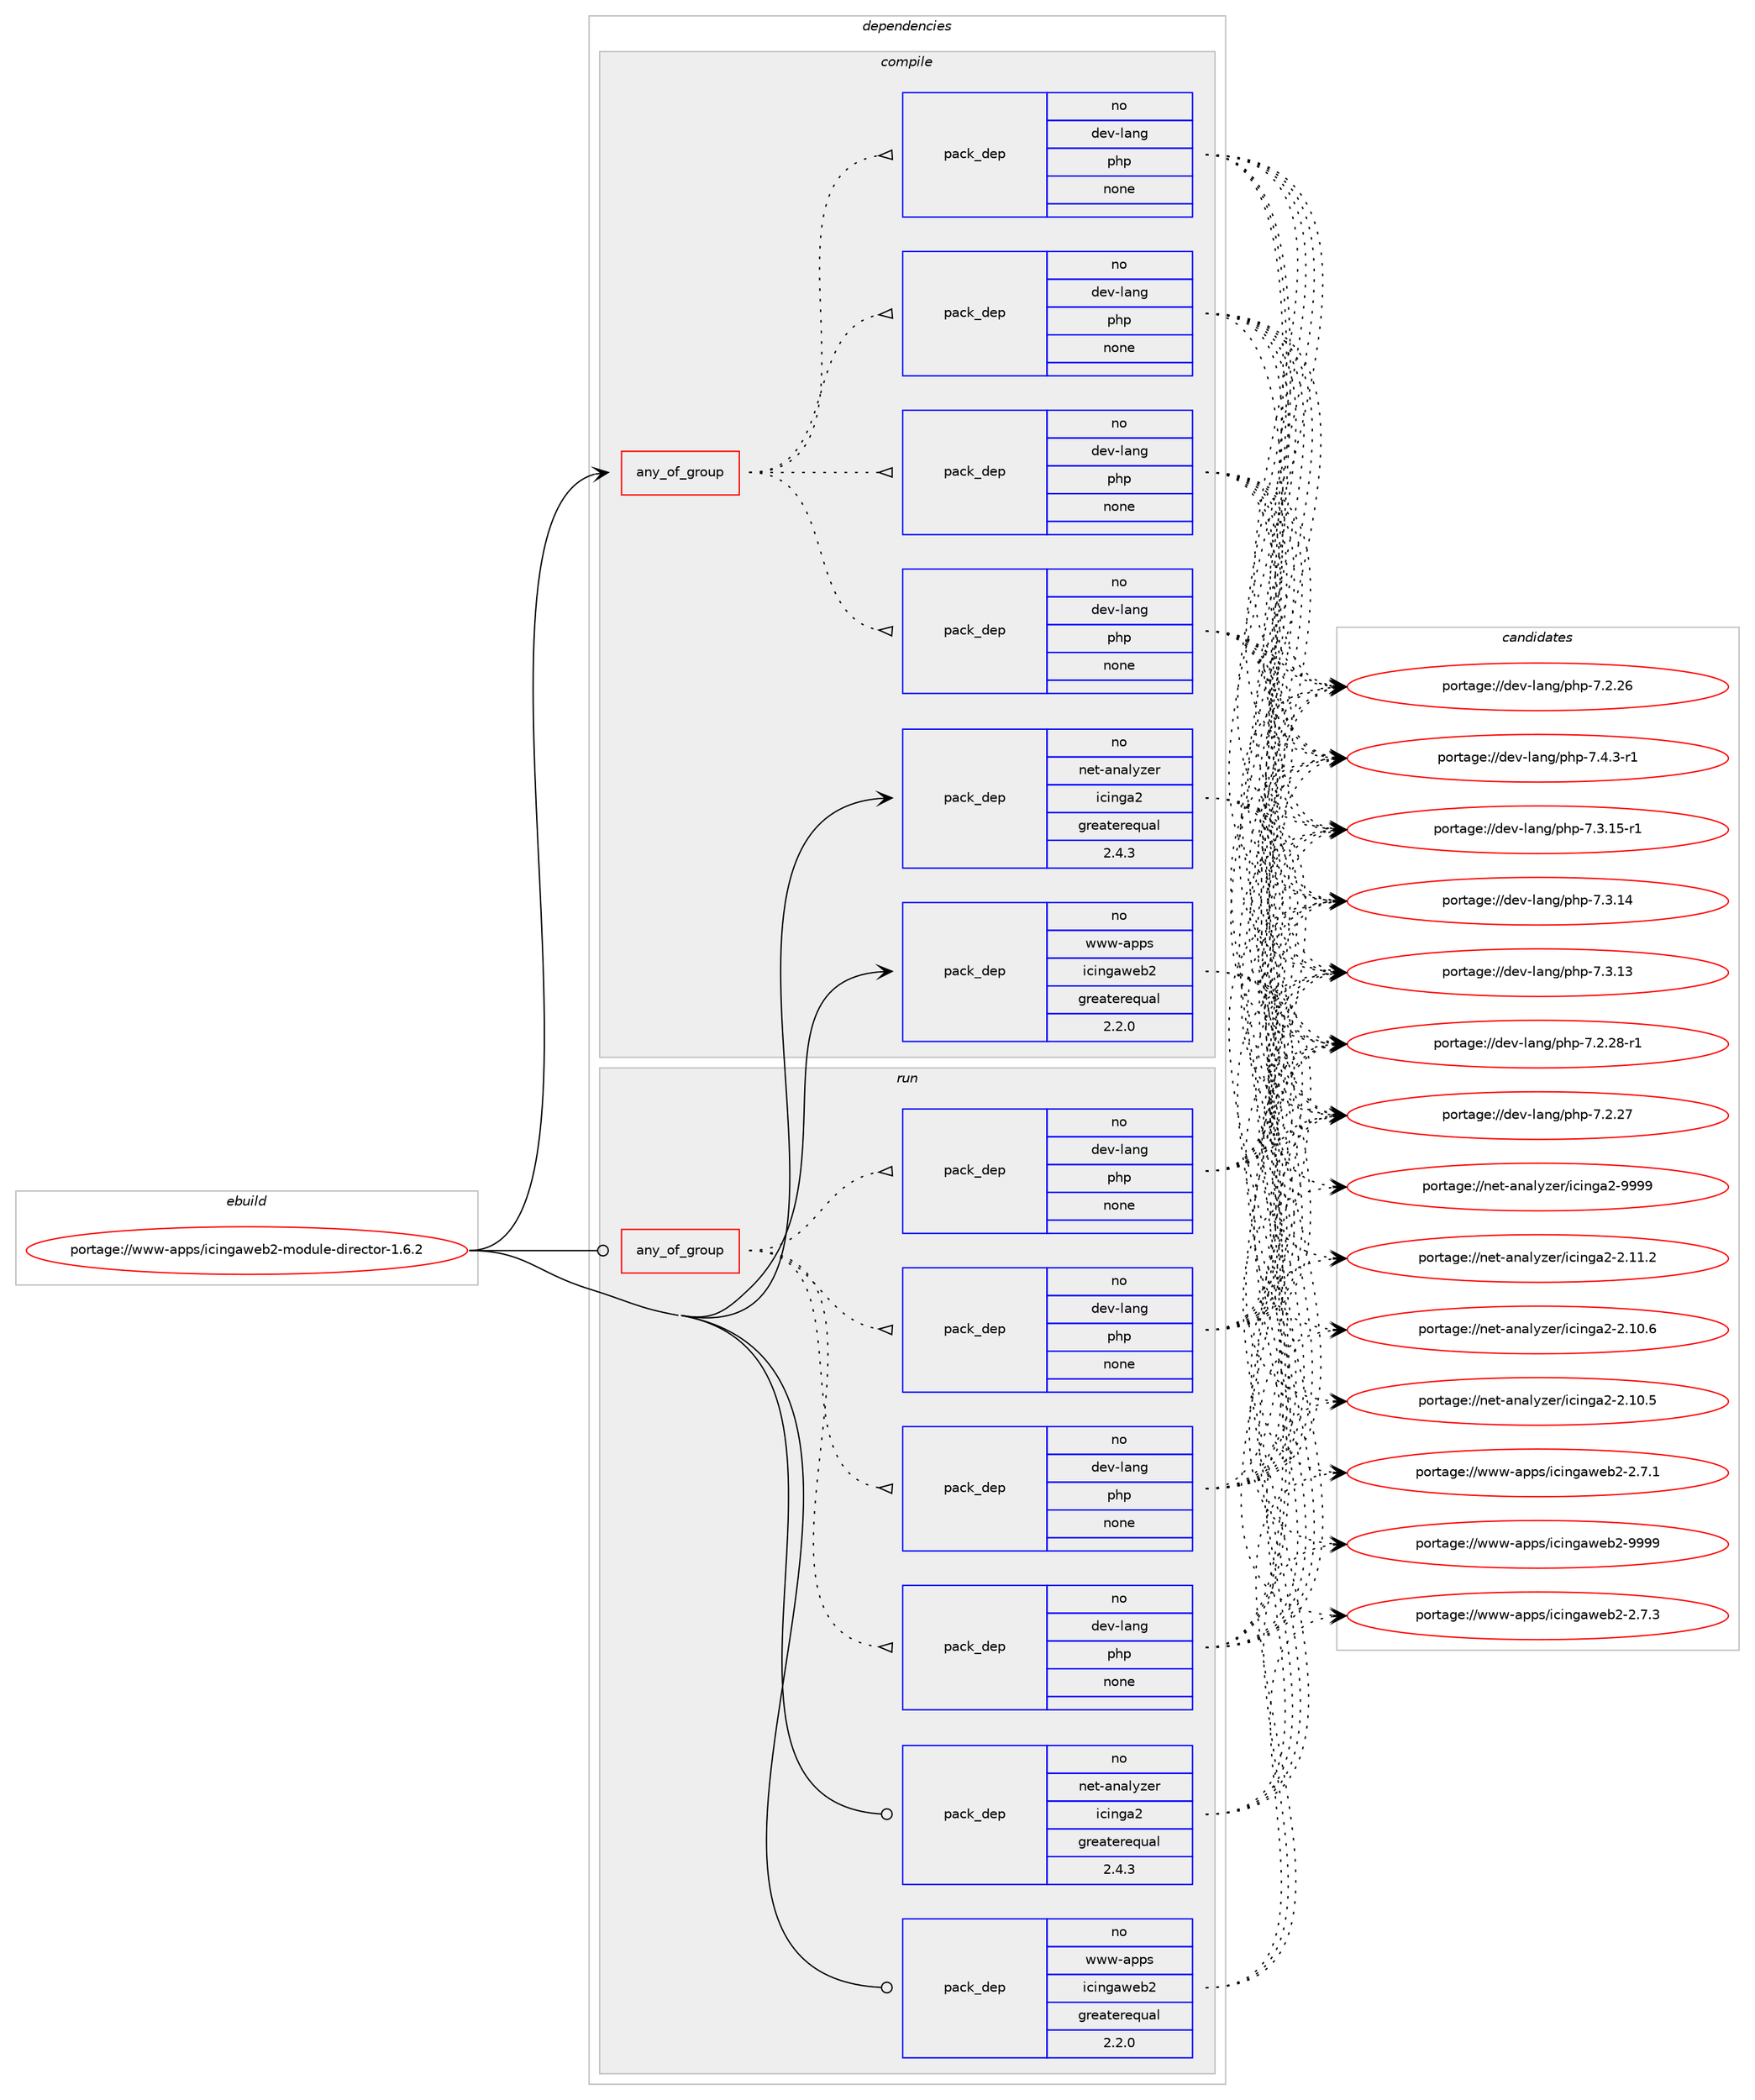 digraph prolog {

# *************
# Graph options
# *************

newrank=true;
concentrate=true;
compound=true;
graph [rankdir=LR,fontname=Helvetica,fontsize=10,ranksep=1.5];#, ranksep=2.5, nodesep=0.2];
edge  [arrowhead=vee];
node  [fontname=Helvetica,fontsize=10];

# **********
# The ebuild
# **********

subgraph cluster_leftcol {
color=gray;
rank=same;
label=<<i>ebuild</i>>;
id [label="portage://www-apps/icingaweb2-module-director-1.6.2", color=red, width=4, href="../www-apps/icingaweb2-module-director-1.6.2.svg"];
}

# ****************
# The dependencies
# ****************

subgraph cluster_midcol {
color=gray;
label=<<i>dependencies</i>>;
subgraph cluster_compile {
fillcolor="#eeeeee";
style=filled;
label=<<i>compile</i>>;
subgraph any399 {
dependency22338 [label=<<TABLE BORDER="0" CELLBORDER="1" CELLSPACING="0" CELLPADDING="4"><TR><TD CELLPADDING="10">any_of_group</TD></TR></TABLE>>, shape=none, color=red];subgraph pack18305 {
dependency22339 [label=<<TABLE BORDER="0" CELLBORDER="1" CELLSPACING="0" CELLPADDING="4" WIDTH="220"><TR><TD ROWSPAN="6" CELLPADDING="30">pack_dep</TD></TR><TR><TD WIDTH="110">no</TD></TR><TR><TD>dev-lang</TD></TR><TR><TD>php</TD></TR><TR><TD>none</TD></TR><TR><TD></TD></TR></TABLE>>, shape=none, color=blue];
}
dependency22338:e -> dependency22339:w [weight=20,style="dotted",arrowhead="oinv"];
subgraph pack18306 {
dependency22340 [label=<<TABLE BORDER="0" CELLBORDER="1" CELLSPACING="0" CELLPADDING="4" WIDTH="220"><TR><TD ROWSPAN="6" CELLPADDING="30">pack_dep</TD></TR><TR><TD WIDTH="110">no</TD></TR><TR><TD>dev-lang</TD></TR><TR><TD>php</TD></TR><TR><TD>none</TD></TR><TR><TD></TD></TR></TABLE>>, shape=none, color=blue];
}
dependency22338:e -> dependency22340:w [weight=20,style="dotted",arrowhead="oinv"];
subgraph pack18307 {
dependency22341 [label=<<TABLE BORDER="0" CELLBORDER="1" CELLSPACING="0" CELLPADDING="4" WIDTH="220"><TR><TD ROWSPAN="6" CELLPADDING="30">pack_dep</TD></TR><TR><TD WIDTH="110">no</TD></TR><TR><TD>dev-lang</TD></TR><TR><TD>php</TD></TR><TR><TD>none</TD></TR><TR><TD></TD></TR></TABLE>>, shape=none, color=blue];
}
dependency22338:e -> dependency22341:w [weight=20,style="dotted",arrowhead="oinv"];
subgraph pack18308 {
dependency22342 [label=<<TABLE BORDER="0" CELLBORDER="1" CELLSPACING="0" CELLPADDING="4" WIDTH="220"><TR><TD ROWSPAN="6" CELLPADDING="30">pack_dep</TD></TR><TR><TD WIDTH="110">no</TD></TR><TR><TD>dev-lang</TD></TR><TR><TD>php</TD></TR><TR><TD>none</TD></TR><TR><TD></TD></TR></TABLE>>, shape=none, color=blue];
}
dependency22338:e -> dependency22342:w [weight=20,style="dotted",arrowhead="oinv"];
}
id:e -> dependency22338:w [weight=20,style="solid",arrowhead="vee"];
subgraph pack18309 {
dependency22343 [label=<<TABLE BORDER="0" CELLBORDER="1" CELLSPACING="0" CELLPADDING="4" WIDTH="220"><TR><TD ROWSPAN="6" CELLPADDING="30">pack_dep</TD></TR><TR><TD WIDTH="110">no</TD></TR><TR><TD>net-analyzer</TD></TR><TR><TD>icinga2</TD></TR><TR><TD>greaterequal</TD></TR><TR><TD>2.4.3</TD></TR></TABLE>>, shape=none, color=blue];
}
id:e -> dependency22343:w [weight=20,style="solid",arrowhead="vee"];
subgraph pack18310 {
dependency22344 [label=<<TABLE BORDER="0" CELLBORDER="1" CELLSPACING="0" CELLPADDING="4" WIDTH="220"><TR><TD ROWSPAN="6" CELLPADDING="30">pack_dep</TD></TR><TR><TD WIDTH="110">no</TD></TR><TR><TD>www-apps</TD></TR><TR><TD>icingaweb2</TD></TR><TR><TD>greaterequal</TD></TR><TR><TD>2.2.0</TD></TR></TABLE>>, shape=none, color=blue];
}
id:e -> dependency22344:w [weight=20,style="solid",arrowhead="vee"];
}
subgraph cluster_compileandrun {
fillcolor="#eeeeee";
style=filled;
label=<<i>compile and run</i>>;
}
subgraph cluster_run {
fillcolor="#eeeeee";
style=filled;
label=<<i>run</i>>;
subgraph any400 {
dependency22345 [label=<<TABLE BORDER="0" CELLBORDER="1" CELLSPACING="0" CELLPADDING="4"><TR><TD CELLPADDING="10">any_of_group</TD></TR></TABLE>>, shape=none, color=red];subgraph pack18311 {
dependency22346 [label=<<TABLE BORDER="0" CELLBORDER="1" CELLSPACING="0" CELLPADDING="4" WIDTH="220"><TR><TD ROWSPAN="6" CELLPADDING="30">pack_dep</TD></TR><TR><TD WIDTH="110">no</TD></TR><TR><TD>dev-lang</TD></TR><TR><TD>php</TD></TR><TR><TD>none</TD></TR><TR><TD></TD></TR></TABLE>>, shape=none, color=blue];
}
dependency22345:e -> dependency22346:w [weight=20,style="dotted",arrowhead="oinv"];
subgraph pack18312 {
dependency22347 [label=<<TABLE BORDER="0" CELLBORDER="1" CELLSPACING="0" CELLPADDING="4" WIDTH="220"><TR><TD ROWSPAN="6" CELLPADDING="30">pack_dep</TD></TR><TR><TD WIDTH="110">no</TD></TR><TR><TD>dev-lang</TD></TR><TR><TD>php</TD></TR><TR><TD>none</TD></TR><TR><TD></TD></TR></TABLE>>, shape=none, color=blue];
}
dependency22345:e -> dependency22347:w [weight=20,style="dotted",arrowhead="oinv"];
subgraph pack18313 {
dependency22348 [label=<<TABLE BORDER="0" CELLBORDER="1" CELLSPACING="0" CELLPADDING="4" WIDTH="220"><TR><TD ROWSPAN="6" CELLPADDING="30">pack_dep</TD></TR><TR><TD WIDTH="110">no</TD></TR><TR><TD>dev-lang</TD></TR><TR><TD>php</TD></TR><TR><TD>none</TD></TR><TR><TD></TD></TR></TABLE>>, shape=none, color=blue];
}
dependency22345:e -> dependency22348:w [weight=20,style="dotted",arrowhead="oinv"];
subgraph pack18314 {
dependency22349 [label=<<TABLE BORDER="0" CELLBORDER="1" CELLSPACING="0" CELLPADDING="4" WIDTH="220"><TR><TD ROWSPAN="6" CELLPADDING="30">pack_dep</TD></TR><TR><TD WIDTH="110">no</TD></TR><TR><TD>dev-lang</TD></TR><TR><TD>php</TD></TR><TR><TD>none</TD></TR><TR><TD></TD></TR></TABLE>>, shape=none, color=blue];
}
dependency22345:e -> dependency22349:w [weight=20,style="dotted",arrowhead="oinv"];
}
id:e -> dependency22345:w [weight=20,style="solid",arrowhead="odot"];
subgraph pack18315 {
dependency22350 [label=<<TABLE BORDER="0" CELLBORDER="1" CELLSPACING="0" CELLPADDING="4" WIDTH="220"><TR><TD ROWSPAN="6" CELLPADDING="30">pack_dep</TD></TR><TR><TD WIDTH="110">no</TD></TR><TR><TD>net-analyzer</TD></TR><TR><TD>icinga2</TD></TR><TR><TD>greaterequal</TD></TR><TR><TD>2.4.3</TD></TR></TABLE>>, shape=none, color=blue];
}
id:e -> dependency22350:w [weight=20,style="solid",arrowhead="odot"];
subgraph pack18316 {
dependency22351 [label=<<TABLE BORDER="0" CELLBORDER="1" CELLSPACING="0" CELLPADDING="4" WIDTH="220"><TR><TD ROWSPAN="6" CELLPADDING="30">pack_dep</TD></TR><TR><TD WIDTH="110">no</TD></TR><TR><TD>www-apps</TD></TR><TR><TD>icingaweb2</TD></TR><TR><TD>greaterequal</TD></TR><TR><TD>2.2.0</TD></TR></TABLE>>, shape=none, color=blue];
}
id:e -> dependency22351:w [weight=20,style="solid",arrowhead="odot"];
}
}

# **************
# The candidates
# **************

subgraph cluster_choices {
rank=same;
color=gray;
label=<<i>candidates</i>>;

subgraph choice18305 {
color=black;
nodesep=1;
choice1001011184510897110103471121041124555465246514511449 [label="portage://dev-lang/php-7.4.3-r1", color=red, width=4,href="../dev-lang/php-7.4.3-r1.svg"];
choice100101118451089711010347112104112455546514649534511449 [label="portage://dev-lang/php-7.3.15-r1", color=red, width=4,href="../dev-lang/php-7.3.15-r1.svg"];
choice10010111845108971101034711210411245554651464952 [label="portage://dev-lang/php-7.3.14", color=red, width=4,href="../dev-lang/php-7.3.14.svg"];
choice10010111845108971101034711210411245554651464951 [label="portage://dev-lang/php-7.3.13", color=red, width=4,href="../dev-lang/php-7.3.13.svg"];
choice100101118451089711010347112104112455546504650564511449 [label="portage://dev-lang/php-7.2.28-r1", color=red, width=4,href="../dev-lang/php-7.2.28-r1.svg"];
choice10010111845108971101034711210411245554650465055 [label="portage://dev-lang/php-7.2.27", color=red, width=4,href="../dev-lang/php-7.2.27.svg"];
choice10010111845108971101034711210411245554650465054 [label="portage://dev-lang/php-7.2.26", color=red, width=4,href="../dev-lang/php-7.2.26.svg"];
dependency22339:e -> choice1001011184510897110103471121041124555465246514511449:w [style=dotted,weight="100"];
dependency22339:e -> choice100101118451089711010347112104112455546514649534511449:w [style=dotted,weight="100"];
dependency22339:e -> choice10010111845108971101034711210411245554651464952:w [style=dotted,weight="100"];
dependency22339:e -> choice10010111845108971101034711210411245554651464951:w [style=dotted,weight="100"];
dependency22339:e -> choice100101118451089711010347112104112455546504650564511449:w [style=dotted,weight="100"];
dependency22339:e -> choice10010111845108971101034711210411245554650465055:w [style=dotted,weight="100"];
dependency22339:e -> choice10010111845108971101034711210411245554650465054:w [style=dotted,weight="100"];
}
subgraph choice18306 {
color=black;
nodesep=1;
choice1001011184510897110103471121041124555465246514511449 [label="portage://dev-lang/php-7.4.3-r1", color=red, width=4,href="../dev-lang/php-7.4.3-r1.svg"];
choice100101118451089711010347112104112455546514649534511449 [label="portage://dev-lang/php-7.3.15-r1", color=red, width=4,href="../dev-lang/php-7.3.15-r1.svg"];
choice10010111845108971101034711210411245554651464952 [label="portage://dev-lang/php-7.3.14", color=red, width=4,href="../dev-lang/php-7.3.14.svg"];
choice10010111845108971101034711210411245554651464951 [label="portage://dev-lang/php-7.3.13", color=red, width=4,href="../dev-lang/php-7.3.13.svg"];
choice100101118451089711010347112104112455546504650564511449 [label="portage://dev-lang/php-7.2.28-r1", color=red, width=4,href="../dev-lang/php-7.2.28-r1.svg"];
choice10010111845108971101034711210411245554650465055 [label="portage://dev-lang/php-7.2.27", color=red, width=4,href="../dev-lang/php-7.2.27.svg"];
choice10010111845108971101034711210411245554650465054 [label="portage://dev-lang/php-7.2.26", color=red, width=4,href="../dev-lang/php-7.2.26.svg"];
dependency22340:e -> choice1001011184510897110103471121041124555465246514511449:w [style=dotted,weight="100"];
dependency22340:e -> choice100101118451089711010347112104112455546514649534511449:w [style=dotted,weight="100"];
dependency22340:e -> choice10010111845108971101034711210411245554651464952:w [style=dotted,weight="100"];
dependency22340:e -> choice10010111845108971101034711210411245554651464951:w [style=dotted,weight="100"];
dependency22340:e -> choice100101118451089711010347112104112455546504650564511449:w [style=dotted,weight="100"];
dependency22340:e -> choice10010111845108971101034711210411245554650465055:w [style=dotted,weight="100"];
dependency22340:e -> choice10010111845108971101034711210411245554650465054:w [style=dotted,weight="100"];
}
subgraph choice18307 {
color=black;
nodesep=1;
choice1001011184510897110103471121041124555465246514511449 [label="portage://dev-lang/php-7.4.3-r1", color=red, width=4,href="../dev-lang/php-7.4.3-r1.svg"];
choice100101118451089711010347112104112455546514649534511449 [label="portage://dev-lang/php-7.3.15-r1", color=red, width=4,href="../dev-lang/php-7.3.15-r1.svg"];
choice10010111845108971101034711210411245554651464952 [label="portage://dev-lang/php-7.3.14", color=red, width=4,href="../dev-lang/php-7.3.14.svg"];
choice10010111845108971101034711210411245554651464951 [label="portage://dev-lang/php-7.3.13", color=red, width=4,href="../dev-lang/php-7.3.13.svg"];
choice100101118451089711010347112104112455546504650564511449 [label="portage://dev-lang/php-7.2.28-r1", color=red, width=4,href="../dev-lang/php-7.2.28-r1.svg"];
choice10010111845108971101034711210411245554650465055 [label="portage://dev-lang/php-7.2.27", color=red, width=4,href="../dev-lang/php-7.2.27.svg"];
choice10010111845108971101034711210411245554650465054 [label="portage://dev-lang/php-7.2.26", color=red, width=4,href="../dev-lang/php-7.2.26.svg"];
dependency22341:e -> choice1001011184510897110103471121041124555465246514511449:w [style=dotted,weight="100"];
dependency22341:e -> choice100101118451089711010347112104112455546514649534511449:w [style=dotted,weight="100"];
dependency22341:e -> choice10010111845108971101034711210411245554651464952:w [style=dotted,weight="100"];
dependency22341:e -> choice10010111845108971101034711210411245554651464951:w [style=dotted,weight="100"];
dependency22341:e -> choice100101118451089711010347112104112455546504650564511449:w [style=dotted,weight="100"];
dependency22341:e -> choice10010111845108971101034711210411245554650465055:w [style=dotted,weight="100"];
dependency22341:e -> choice10010111845108971101034711210411245554650465054:w [style=dotted,weight="100"];
}
subgraph choice18308 {
color=black;
nodesep=1;
choice1001011184510897110103471121041124555465246514511449 [label="portage://dev-lang/php-7.4.3-r1", color=red, width=4,href="../dev-lang/php-7.4.3-r1.svg"];
choice100101118451089711010347112104112455546514649534511449 [label="portage://dev-lang/php-7.3.15-r1", color=red, width=4,href="../dev-lang/php-7.3.15-r1.svg"];
choice10010111845108971101034711210411245554651464952 [label="portage://dev-lang/php-7.3.14", color=red, width=4,href="../dev-lang/php-7.3.14.svg"];
choice10010111845108971101034711210411245554651464951 [label="portage://dev-lang/php-7.3.13", color=red, width=4,href="../dev-lang/php-7.3.13.svg"];
choice100101118451089711010347112104112455546504650564511449 [label="portage://dev-lang/php-7.2.28-r1", color=red, width=4,href="../dev-lang/php-7.2.28-r1.svg"];
choice10010111845108971101034711210411245554650465055 [label="portage://dev-lang/php-7.2.27", color=red, width=4,href="../dev-lang/php-7.2.27.svg"];
choice10010111845108971101034711210411245554650465054 [label="portage://dev-lang/php-7.2.26", color=red, width=4,href="../dev-lang/php-7.2.26.svg"];
dependency22342:e -> choice1001011184510897110103471121041124555465246514511449:w [style=dotted,weight="100"];
dependency22342:e -> choice100101118451089711010347112104112455546514649534511449:w [style=dotted,weight="100"];
dependency22342:e -> choice10010111845108971101034711210411245554651464952:w [style=dotted,weight="100"];
dependency22342:e -> choice10010111845108971101034711210411245554651464951:w [style=dotted,weight="100"];
dependency22342:e -> choice100101118451089711010347112104112455546504650564511449:w [style=dotted,weight="100"];
dependency22342:e -> choice10010111845108971101034711210411245554650465055:w [style=dotted,weight="100"];
dependency22342:e -> choice10010111845108971101034711210411245554650465054:w [style=dotted,weight="100"];
}
subgraph choice18309 {
color=black;
nodesep=1;
choice110101116459711097108121122101114471059910511010397504557575757 [label="portage://net-analyzer/icinga2-9999", color=red, width=4,href="../net-analyzer/icinga2-9999.svg"];
choice1101011164597110971081211221011144710599105110103975045504649494650 [label="portage://net-analyzer/icinga2-2.11.2", color=red, width=4,href="../net-analyzer/icinga2-2.11.2.svg"];
choice1101011164597110971081211221011144710599105110103975045504649484654 [label="portage://net-analyzer/icinga2-2.10.6", color=red, width=4,href="../net-analyzer/icinga2-2.10.6.svg"];
choice1101011164597110971081211221011144710599105110103975045504649484653 [label="portage://net-analyzer/icinga2-2.10.5", color=red, width=4,href="../net-analyzer/icinga2-2.10.5.svg"];
dependency22343:e -> choice110101116459711097108121122101114471059910511010397504557575757:w [style=dotted,weight="100"];
dependency22343:e -> choice1101011164597110971081211221011144710599105110103975045504649494650:w [style=dotted,weight="100"];
dependency22343:e -> choice1101011164597110971081211221011144710599105110103975045504649484654:w [style=dotted,weight="100"];
dependency22343:e -> choice1101011164597110971081211221011144710599105110103975045504649484653:w [style=dotted,weight="100"];
}
subgraph choice18310 {
color=black;
nodesep=1;
choice119119119459711211211547105991051101039711910198504557575757 [label="portage://www-apps/icingaweb2-9999", color=red, width=4,href="../www-apps/icingaweb2-9999.svg"];
choice11911911945971121121154710599105110103971191019850455046554651 [label="portage://www-apps/icingaweb2-2.7.3", color=red, width=4,href="../www-apps/icingaweb2-2.7.3.svg"];
choice11911911945971121121154710599105110103971191019850455046554649 [label="portage://www-apps/icingaweb2-2.7.1", color=red, width=4,href="../www-apps/icingaweb2-2.7.1.svg"];
dependency22344:e -> choice119119119459711211211547105991051101039711910198504557575757:w [style=dotted,weight="100"];
dependency22344:e -> choice11911911945971121121154710599105110103971191019850455046554651:w [style=dotted,weight="100"];
dependency22344:e -> choice11911911945971121121154710599105110103971191019850455046554649:w [style=dotted,weight="100"];
}
subgraph choice18311 {
color=black;
nodesep=1;
choice1001011184510897110103471121041124555465246514511449 [label="portage://dev-lang/php-7.4.3-r1", color=red, width=4,href="../dev-lang/php-7.4.3-r1.svg"];
choice100101118451089711010347112104112455546514649534511449 [label="portage://dev-lang/php-7.3.15-r1", color=red, width=4,href="../dev-lang/php-7.3.15-r1.svg"];
choice10010111845108971101034711210411245554651464952 [label="portage://dev-lang/php-7.3.14", color=red, width=4,href="../dev-lang/php-7.3.14.svg"];
choice10010111845108971101034711210411245554651464951 [label="portage://dev-lang/php-7.3.13", color=red, width=4,href="../dev-lang/php-7.3.13.svg"];
choice100101118451089711010347112104112455546504650564511449 [label="portage://dev-lang/php-7.2.28-r1", color=red, width=4,href="../dev-lang/php-7.2.28-r1.svg"];
choice10010111845108971101034711210411245554650465055 [label="portage://dev-lang/php-7.2.27", color=red, width=4,href="../dev-lang/php-7.2.27.svg"];
choice10010111845108971101034711210411245554650465054 [label="portage://dev-lang/php-7.2.26", color=red, width=4,href="../dev-lang/php-7.2.26.svg"];
dependency22346:e -> choice1001011184510897110103471121041124555465246514511449:w [style=dotted,weight="100"];
dependency22346:e -> choice100101118451089711010347112104112455546514649534511449:w [style=dotted,weight="100"];
dependency22346:e -> choice10010111845108971101034711210411245554651464952:w [style=dotted,weight="100"];
dependency22346:e -> choice10010111845108971101034711210411245554651464951:w [style=dotted,weight="100"];
dependency22346:e -> choice100101118451089711010347112104112455546504650564511449:w [style=dotted,weight="100"];
dependency22346:e -> choice10010111845108971101034711210411245554650465055:w [style=dotted,weight="100"];
dependency22346:e -> choice10010111845108971101034711210411245554650465054:w [style=dotted,weight="100"];
}
subgraph choice18312 {
color=black;
nodesep=1;
choice1001011184510897110103471121041124555465246514511449 [label="portage://dev-lang/php-7.4.3-r1", color=red, width=4,href="../dev-lang/php-7.4.3-r1.svg"];
choice100101118451089711010347112104112455546514649534511449 [label="portage://dev-lang/php-7.3.15-r1", color=red, width=4,href="../dev-lang/php-7.3.15-r1.svg"];
choice10010111845108971101034711210411245554651464952 [label="portage://dev-lang/php-7.3.14", color=red, width=4,href="../dev-lang/php-7.3.14.svg"];
choice10010111845108971101034711210411245554651464951 [label="portage://dev-lang/php-7.3.13", color=red, width=4,href="../dev-lang/php-7.3.13.svg"];
choice100101118451089711010347112104112455546504650564511449 [label="portage://dev-lang/php-7.2.28-r1", color=red, width=4,href="../dev-lang/php-7.2.28-r1.svg"];
choice10010111845108971101034711210411245554650465055 [label="portage://dev-lang/php-7.2.27", color=red, width=4,href="../dev-lang/php-7.2.27.svg"];
choice10010111845108971101034711210411245554650465054 [label="portage://dev-lang/php-7.2.26", color=red, width=4,href="../dev-lang/php-7.2.26.svg"];
dependency22347:e -> choice1001011184510897110103471121041124555465246514511449:w [style=dotted,weight="100"];
dependency22347:e -> choice100101118451089711010347112104112455546514649534511449:w [style=dotted,weight="100"];
dependency22347:e -> choice10010111845108971101034711210411245554651464952:w [style=dotted,weight="100"];
dependency22347:e -> choice10010111845108971101034711210411245554651464951:w [style=dotted,weight="100"];
dependency22347:e -> choice100101118451089711010347112104112455546504650564511449:w [style=dotted,weight="100"];
dependency22347:e -> choice10010111845108971101034711210411245554650465055:w [style=dotted,weight="100"];
dependency22347:e -> choice10010111845108971101034711210411245554650465054:w [style=dotted,weight="100"];
}
subgraph choice18313 {
color=black;
nodesep=1;
choice1001011184510897110103471121041124555465246514511449 [label="portage://dev-lang/php-7.4.3-r1", color=red, width=4,href="../dev-lang/php-7.4.3-r1.svg"];
choice100101118451089711010347112104112455546514649534511449 [label="portage://dev-lang/php-7.3.15-r1", color=red, width=4,href="../dev-lang/php-7.3.15-r1.svg"];
choice10010111845108971101034711210411245554651464952 [label="portage://dev-lang/php-7.3.14", color=red, width=4,href="../dev-lang/php-7.3.14.svg"];
choice10010111845108971101034711210411245554651464951 [label="portage://dev-lang/php-7.3.13", color=red, width=4,href="../dev-lang/php-7.3.13.svg"];
choice100101118451089711010347112104112455546504650564511449 [label="portage://dev-lang/php-7.2.28-r1", color=red, width=4,href="../dev-lang/php-7.2.28-r1.svg"];
choice10010111845108971101034711210411245554650465055 [label="portage://dev-lang/php-7.2.27", color=red, width=4,href="../dev-lang/php-7.2.27.svg"];
choice10010111845108971101034711210411245554650465054 [label="portage://dev-lang/php-7.2.26", color=red, width=4,href="../dev-lang/php-7.2.26.svg"];
dependency22348:e -> choice1001011184510897110103471121041124555465246514511449:w [style=dotted,weight="100"];
dependency22348:e -> choice100101118451089711010347112104112455546514649534511449:w [style=dotted,weight="100"];
dependency22348:e -> choice10010111845108971101034711210411245554651464952:w [style=dotted,weight="100"];
dependency22348:e -> choice10010111845108971101034711210411245554651464951:w [style=dotted,weight="100"];
dependency22348:e -> choice100101118451089711010347112104112455546504650564511449:w [style=dotted,weight="100"];
dependency22348:e -> choice10010111845108971101034711210411245554650465055:w [style=dotted,weight="100"];
dependency22348:e -> choice10010111845108971101034711210411245554650465054:w [style=dotted,weight="100"];
}
subgraph choice18314 {
color=black;
nodesep=1;
choice1001011184510897110103471121041124555465246514511449 [label="portage://dev-lang/php-7.4.3-r1", color=red, width=4,href="../dev-lang/php-7.4.3-r1.svg"];
choice100101118451089711010347112104112455546514649534511449 [label="portage://dev-lang/php-7.3.15-r1", color=red, width=4,href="../dev-lang/php-7.3.15-r1.svg"];
choice10010111845108971101034711210411245554651464952 [label="portage://dev-lang/php-7.3.14", color=red, width=4,href="../dev-lang/php-7.3.14.svg"];
choice10010111845108971101034711210411245554651464951 [label="portage://dev-lang/php-7.3.13", color=red, width=4,href="../dev-lang/php-7.3.13.svg"];
choice100101118451089711010347112104112455546504650564511449 [label="portage://dev-lang/php-7.2.28-r1", color=red, width=4,href="../dev-lang/php-7.2.28-r1.svg"];
choice10010111845108971101034711210411245554650465055 [label="portage://dev-lang/php-7.2.27", color=red, width=4,href="../dev-lang/php-7.2.27.svg"];
choice10010111845108971101034711210411245554650465054 [label="portage://dev-lang/php-7.2.26", color=red, width=4,href="../dev-lang/php-7.2.26.svg"];
dependency22349:e -> choice1001011184510897110103471121041124555465246514511449:w [style=dotted,weight="100"];
dependency22349:e -> choice100101118451089711010347112104112455546514649534511449:w [style=dotted,weight="100"];
dependency22349:e -> choice10010111845108971101034711210411245554651464952:w [style=dotted,weight="100"];
dependency22349:e -> choice10010111845108971101034711210411245554651464951:w [style=dotted,weight="100"];
dependency22349:e -> choice100101118451089711010347112104112455546504650564511449:w [style=dotted,weight="100"];
dependency22349:e -> choice10010111845108971101034711210411245554650465055:w [style=dotted,weight="100"];
dependency22349:e -> choice10010111845108971101034711210411245554650465054:w [style=dotted,weight="100"];
}
subgraph choice18315 {
color=black;
nodesep=1;
choice110101116459711097108121122101114471059910511010397504557575757 [label="portage://net-analyzer/icinga2-9999", color=red, width=4,href="../net-analyzer/icinga2-9999.svg"];
choice1101011164597110971081211221011144710599105110103975045504649494650 [label="portage://net-analyzer/icinga2-2.11.2", color=red, width=4,href="../net-analyzer/icinga2-2.11.2.svg"];
choice1101011164597110971081211221011144710599105110103975045504649484654 [label="portage://net-analyzer/icinga2-2.10.6", color=red, width=4,href="../net-analyzer/icinga2-2.10.6.svg"];
choice1101011164597110971081211221011144710599105110103975045504649484653 [label="portage://net-analyzer/icinga2-2.10.5", color=red, width=4,href="../net-analyzer/icinga2-2.10.5.svg"];
dependency22350:e -> choice110101116459711097108121122101114471059910511010397504557575757:w [style=dotted,weight="100"];
dependency22350:e -> choice1101011164597110971081211221011144710599105110103975045504649494650:w [style=dotted,weight="100"];
dependency22350:e -> choice1101011164597110971081211221011144710599105110103975045504649484654:w [style=dotted,weight="100"];
dependency22350:e -> choice1101011164597110971081211221011144710599105110103975045504649484653:w [style=dotted,weight="100"];
}
subgraph choice18316 {
color=black;
nodesep=1;
choice119119119459711211211547105991051101039711910198504557575757 [label="portage://www-apps/icingaweb2-9999", color=red, width=4,href="../www-apps/icingaweb2-9999.svg"];
choice11911911945971121121154710599105110103971191019850455046554651 [label="portage://www-apps/icingaweb2-2.7.3", color=red, width=4,href="../www-apps/icingaweb2-2.7.3.svg"];
choice11911911945971121121154710599105110103971191019850455046554649 [label="portage://www-apps/icingaweb2-2.7.1", color=red, width=4,href="../www-apps/icingaweb2-2.7.1.svg"];
dependency22351:e -> choice119119119459711211211547105991051101039711910198504557575757:w [style=dotted,weight="100"];
dependency22351:e -> choice11911911945971121121154710599105110103971191019850455046554651:w [style=dotted,weight="100"];
dependency22351:e -> choice11911911945971121121154710599105110103971191019850455046554649:w [style=dotted,weight="100"];
}
}

}
